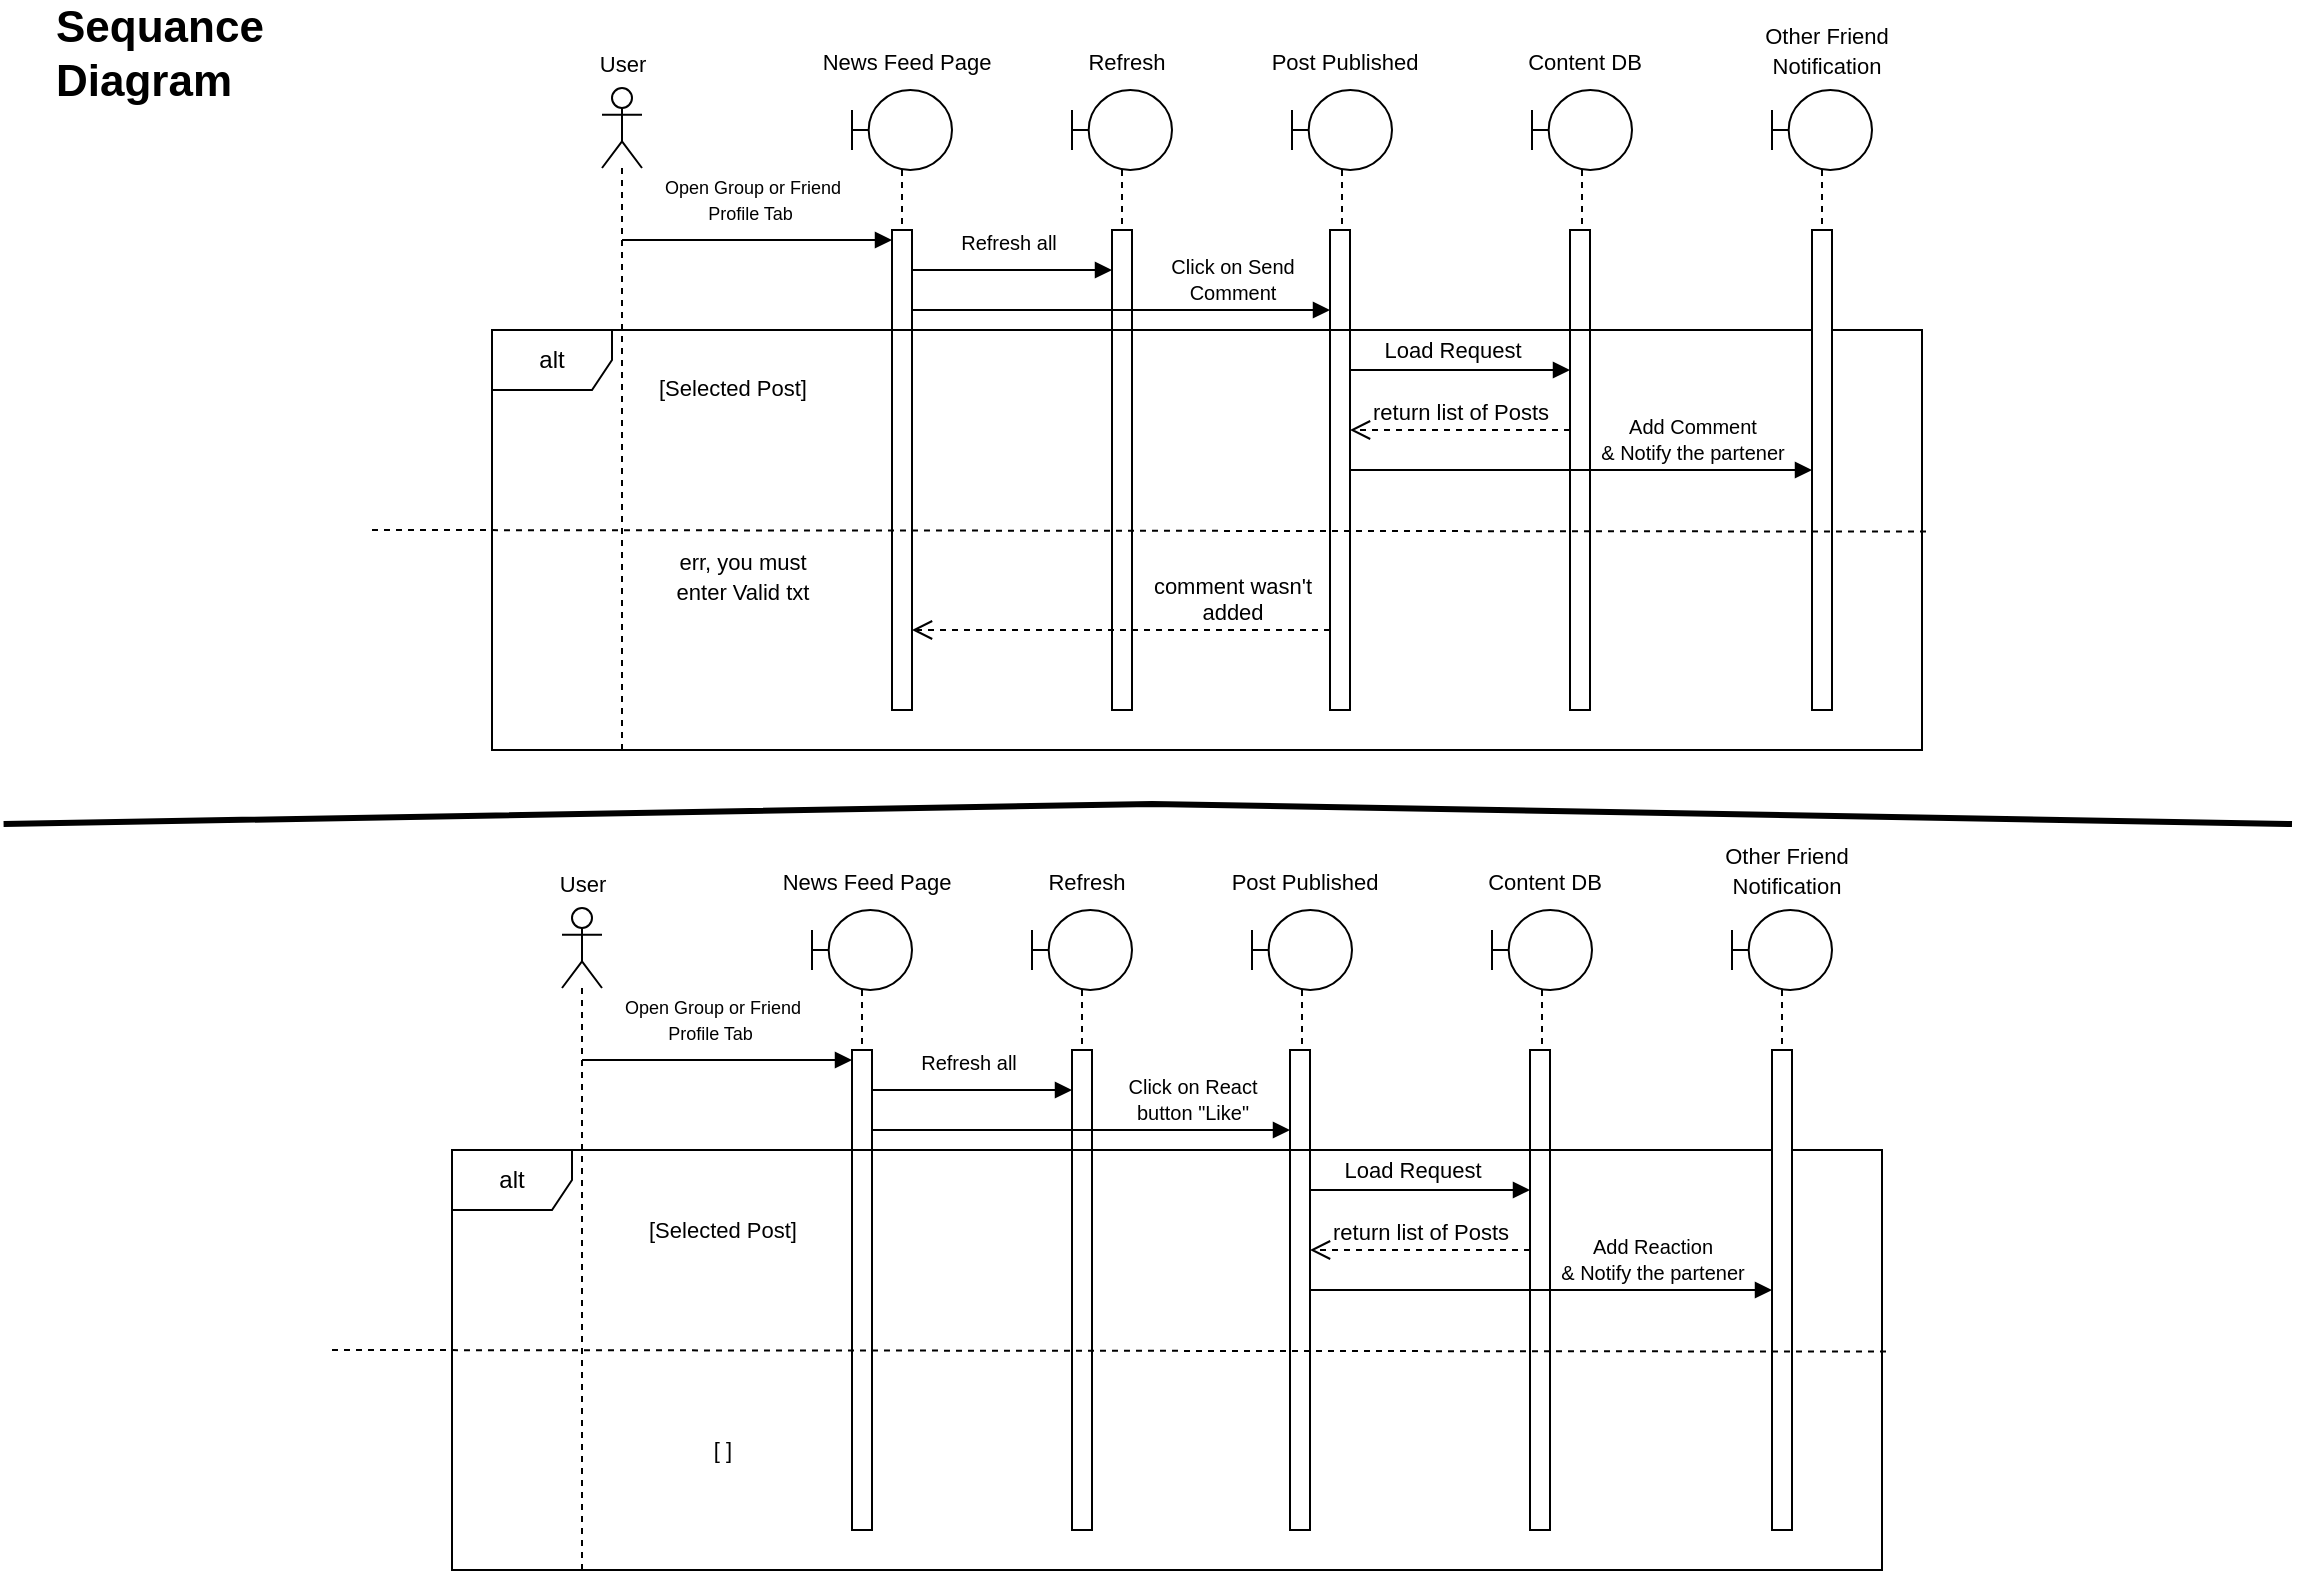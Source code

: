 <mxfile version="25.0.2">
  <diagram name="Page-1" id="Hm05EojPqz7pcDa3f8bD">
    <mxGraphModel dx="1313" dy="776" grid="1" gridSize="10" guides="1" tooltips="1" connect="1" arrows="1" fold="1" page="1" pageScale="1" pageWidth="1169" pageHeight="827" math="0" shadow="0">
      <root>
        <mxCell id="0" />
        <mxCell id="1" parent="0" />
        <mxCell id="pxEUcOc-1rcs1q8RHmNc-1" value="" style="shape=umlLifeline;perimeter=lifelinePerimeter;whiteSpace=wrap;html=1;container=1;dropTarget=0;collapsible=0;recursiveResize=0;outlineConnect=0;portConstraint=eastwest;newEdgeStyle={&quot;curved&quot;:0,&quot;rounded&quot;:0};participant=umlActor;" parent="1" vertex="1">
          <mxGeometry x="305" y="72" width="20" height="331" as="geometry" />
        </mxCell>
        <mxCell id="pxEUcOc-1rcs1q8RHmNc-2" value="&lt;span style=&quot;font-weight: normal;&quot;&gt;&lt;font style=&quot;font-size: 11px;&quot;&gt;User&lt;/font&gt;&lt;/span&gt;" style="text;align=center;fontStyle=1;verticalAlign=middle;spacingLeft=3;spacingRight=3;strokeColor=none;rotatable=0;points=[[0,0.5],[1,0.5]];portConstraint=eastwest;html=1;" parent="1" vertex="1">
          <mxGeometry x="300" y="47" width="30" height="26" as="geometry" />
        </mxCell>
        <mxCell id="pxEUcOc-1rcs1q8RHmNc-3" value="" style="html=1;points=[[0,0,0,0,5],[0,1,0,0,-5],[1,0,0,0,5],[1,1,0,0,-5]];perimeter=orthogonalPerimeter;outlineConnect=0;targetShapes=umlLifeline;portConstraint=eastwest;newEdgeStyle={&quot;curved&quot;:0,&quot;rounded&quot;:0};" parent="1" vertex="1">
          <mxGeometry x="450" y="143" width="10" height="240" as="geometry" />
        </mxCell>
        <mxCell id="pxEUcOc-1rcs1q8RHmNc-6" value="" style="shape=umlLifeline;perimeter=lifelinePerimeter;whiteSpace=wrap;html=1;container=1;dropTarget=0;collapsible=0;recursiveResize=0;outlineConnect=0;portConstraint=eastwest;newEdgeStyle={&quot;curved&quot;:0,&quot;rounded&quot;:0};participant=umlBoundary;" parent="1" vertex="1">
          <mxGeometry x="430" y="73" width="50" height="70" as="geometry" />
        </mxCell>
        <mxCell id="pxEUcOc-1rcs1q8RHmNc-7" value="&lt;span style=&quot;font-weight: normal;&quot;&gt;&lt;font style=&quot;font-size: 11px;&quot;&gt;News Feed Page&lt;/font&gt;&lt;/span&gt;" style="text;align=center;fontStyle=1;verticalAlign=middle;spacingLeft=3;spacingRight=3;strokeColor=none;rotatable=0;points=[[0,0.5],[1,0.5]];portConstraint=eastwest;html=1;" parent="1" vertex="1">
          <mxGeometry x="442" y="46" width="30" height="26" as="geometry" />
        </mxCell>
        <mxCell id="pxEUcOc-1rcs1q8RHmNc-8" value="" style="html=1;points=[[0,0,0,0,5],[0,1,0,0,-5],[1,0,0,0,5],[1,1,0,0,-5]];perimeter=orthogonalPerimeter;outlineConnect=0;targetShapes=umlLifeline;portConstraint=eastwest;newEdgeStyle={&quot;curved&quot;:0,&quot;rounded&quot;:0};" parent="1" vertex="1">
          <mxGeometry x="560" y="143" width="10" height="240" as="geometry" />
        </mxCell>
        <mxCell id="pxEUcOc-1rcs1q8RHmNc-9" value="" style="shape=umlLifeline;perimeter=lifelinePerimeter;whiteSpace=wrap;html=1;container=1;dropTarget=0;collapsible=0;recursiveResize=0;outlineConnect=0;portConstraint=eastwest;newEdgeStyle={&quot;curved&quot;:0,&quot;rounded&quot;:0};participant=umlBoundary;" parent="1" vertex="1">
          <mxGeometry x="540" y="73" width="50" height="70" as="geometry" />
        </mxCell>
        <mxCell id="pxEUcOc-1rcs1q8RHmNc-10" value="&lt;span style=&quot;font-weight: normal;&quot;&gt;&lt;font style=&quot;font-size: 11px;&quot;&gt;Refresh&lt;/font&gt;&lt;/span&gt;" style="text;align=center;fontStyle=1;verticalAlign=middle;spacingLeft=3;spacingRight=3;strokeColor=none;rotatable=0;points=[[0,0.5],[1,0.5]];portConstraint=eastwest;html=1;" parent="1" vertex="1">
          <mxGeometry x="552" y="46" width="30" height="26" as="geometry" />
        </mxCell>
        <mxCell id="pxEUcOc-1rcs1q8RHmNc-11" value="" style="html=1;points=[[0,0,0,0,5],[0,1,0,0,-5],[1,0,0,0,5],[1,1,0,0,-5]];perimeter=orthogonalPerimeter;outlineConnect=0;targetShapes=umlLifeline;portConstraint=eastwest;newEdgeStyle={&quot;curved&quot;:0,&quot;rounded&quot;:0};" parent="1" vertex="1">
          <mxGeometry x="669" y="143" width="10" height="240" as="geometry" />
        </mxCell>
        <mxCell id="pxEUcOc-1rcs1q8RHmNc-12" value="&lt;span style=&quot;font-weight: normal;&quot;&gt;&lt;font style=&quot;font-size: 11px;&quot;&gt;Post Published&lt;/font&gt;&lt;/span&gt;" style="text;align=center;fontStyle=1;verticalAlign=middle;spacingLeft=3;spacingRight=3;strokeColor=none;rotatable=0;points=[[0,0.5],[1,0.5]];portConstraint=eastwest;html=1;" parent="1" vertex="1">
          <mxGeometry x="661" y="46" width="30" height="26" as="geometry" />
        </mxCell>
        <mxCell id="pxEUcOc-1rcs1q8RHmNc-13" value="" style="shape=umlLifeline;perimeter=lifelinePerimeter;whiteSpace=wrap;html=1;container=1;dropTarget=0;collapsible=0;recursiveResize=0;outlineConnect=0;portConstraint=eastwest;newEdgeStyle={&quot;curved&quot;:0,&quot;rounded&quot;:0};participant=umlBoundary;" parent="1" vertex="1">
          <mxGeometry x="650" y="73" width="50" height="70" as="geometry" />
        </mxCell>
        <mxCell id="pxEUcOc-1rcs1q8RHmNc-14" value="&lt;font style=&quot;font-size: 9px;&quot;&gt;Open Group or Friend&lt;/font&gt;&lt;div&gt;&lt;font style=&quot;font-size: 9px;&quot;&gt;Profile Tab&amp;nbsp;&lt;/font&gt;&lt;/div&gt;" style="html=1;verticalAlign=bottom;endArrow=block;curved=0;rounded=0;entryX=0;entryY=0;entryDx=0;entryDy=5;entryPerimeter=0;" parent="1" source="pxEUcOc-1rcs1q8RHmNc-1" target="pxEUcOc-1rcs1q8RHmNc-3" edge="1">
          <mxGeometry x="-0.036" y="5" relative="1" as="geometry">
            <mxPoint x="370" y="173" as="sourcePoint" />
            <mxPoint x="390" y="113" as="targetPoint" />
            <mxPoint as="offset" />
          </mxGeometry>
        </mxCell>
        <mxCell id="pxEUcOc-1rcs1q8RHmNc-15" value="&lt;font size=&quot;1&quot;&gt;Refresh all&lt;/font&gt;" style="html=1;verticalAlign=bottom;endArrow=block;curved=0;rounded=0;entryX=0;entryY=0;entryDx=0;entryDy=5;entryPerimeter=0;" parent="1" edge="1">
          <mxGeometry x="-0.036" y="5" relative="1" as="geometry">
            <mxPoint x="460" y="163" as="sourcePoint" />
            <mxPoint x="560" y="163" as="targetPoint" />
            <mxPoint as="offset" />
          </mxGeometry>
        </mxCell>
        <mxCell id="pxEUcOc-1rcs1q8RHmNc-16" value="" style="html=1;points=[[0,0,0,0,5],[0,1,0,0,-5],[1,0,0,0,5],[1,1,0,0,-5]];perimeter=orthogonalPerimeter;outlineConnect=0;targetShapes=umlLifeline;portConstraint=eastwest;newEdgeStyle={&quot;curved&quot;:0,&quot;rounded&quot;:0};" parent="1" vertex="1">
          <mxGeometry x="789" y="143" width="10" height="240" as="geometry" />
        </mxCell>
        <mxCell id="pxEUcOc-1rcs1q8RHmNc-17" value="&lt;span style=&quot;font-weight: normal;&quot;&gt;&lt;font style=&quot;font-size: 11px;&quot;&gt;Content DB&lt;/font&gt;&lt;/span&gt;" style="text;align=center;fontStyle=1;verticalAlign=middle;spacingLeft=3;spacingRight=3;strokeColor=none;rotatable=0;points=[[0,0.5],[1,0.5]];portConstraint=eastwest;html=1;" parent="1" vertex="1">
          <mxGeometry x="781" y="46" width="30" height="26" as="geometry" />
        </mxCell>
        <mxCell id="pxEUcOc-1rcs1q8RHmNc-18" value="" style="shape=umlLifeline;perimeter=lifelinePerimeter;whiteSpace=wrap;html=1;container=1;dropTarget=0;collapsible=0;recursiveResize=0;outlineConnect=0;portConstraint=eastwest;newEdgeStyle={&quot;curved&quot;:0,&quot;rounded&quot;:0};participant=umlBoundary;" parent="1" vertex="1">
          <mxGeometry x="770" y="73" width="50" height="70" as="geometry" />
        </mxCell>
        <mxCell id="pxEUcOc-1rcs1q8RHmNc-19" value="&lt;font size=&quot;1&quot;&gt;Click on Send&lt;/font&gt;&lt;div&gt;&lt;font size=&quot;1&quot;&gt;Comment&lt;/font&gt;&lt;/div&gt;" style="html=1;verticalAlign=bottom;endArrow=block;curved=0;rounded=0;" parent="1" target="pxEUcOc-1rcs1q8RHmNc-11" edge="1">
          <mxGeometry x="0.524" relative="1" as="geometry">
            <mxPoint x="460" y="183" as="sourcePoint" />
            <mxPoint x="560" y="183" as="targetPoint" />
            <mxPoint as="offset" />
          </mxGeometry>
        </mxCell>
        <mxCell id="pxEUcOc-1rcs1q8RHmNc-21" value="" style="html=1;verticalAlign=bottom;endArrow=block;curved=0;rounded=0;entryX=0.1;entryY=0.211;entryDx=0;entryDy=0;entryPerimeter=0;" parent="1" source="pxEUcOc-1rcs1q8RHmNc-11" edge="1">
          <mxGeometry x="0.641" y="20" relative="1" as="geometry">
            <mxPoint x="579" y="213" as="sourcePoint" />
            <mxPoint x="789" y="213" as="targetPoint" />
            <mxPoint as="offset" />
          </mxGeometry>
        </mxCell>
        <mxCell id="4QTOuYTUSQDD1k7kb0DG-1" value="Load Request" style="edgeLabel;html=1;align=center;verticalAlign=middle;resizable=0;points=[];" vertex="1" connectable="0" parent="pxEUcOc-1rcs1q8RHmNc-21">
          <mxGeometry x="-0.297" y="-1" relative="1" as="geometry">
            <mxPoint x="12" y="-11" as="offset" />
          </mxGeometry>
        </mxCell>
        <mxCell id="pxEUcOc-1rcs1q8RHmNc-22" value="alt" style="shape=umlFrame;whiteSpace=wrap;html=1;pointerEvents=0;" parent="1" vertex="1">
          <mxGeometry x="250" y="193" width="715" height="210" as="geometry" />
        </mxCell>
        <mxCell id="pxEUcOc-1rcs1q8RHmNc-25" value="return list of Posts" style="html=1;verticalAlign=bottom;endArrow=open;dashed=1;endSize=8;curved=0;rounded=0;" parent="1" source="pxEUcOc-1rcs1q8RHmNc-16" edge="1">
          <mxGeometry relative="1" as="geometry">
            <mxPoint x="679" y="243" as="targetPoint" />
            <mxPoint x="768" y="243" as="sourcePoint" />
          </mxGeometry>
        </mxCell>
        <mxCell id="pxEUcOc-1rcs1q8RHmNc-26" value="" style="html=1;points=[[0,0,0,0,5],[0,1,0,0,-5],[1,0,0,0,5],[1,1,0,0,-5]];perimeter=orthogonalPerimeter;outlineConnect=0;targetShapes=umlLifeline;portConstraint=eastwest;newEdgeStyle={&quot;curved&quot;:0,&quot;rounded&quot;:0};" parent="1" vertex="1">
          <mxGeometry x="910" y="143" width="10" height="240" as="geometry" />
        </mxCell>
        <mxCell id="pxEUcOc-1rcs1q8RHmNc-27" value="" style="shape=umlLifeline;perimeter=lifelinePerimeter;whiteSpace=wrap;html=1;container=1;dropTarget=0;collapsible=0;recursiveResize=0;outlineConnect=0;portConstraint=eastwest;newEdgeStyle={&quot;curved&quot;:0,&quot;rounded&quot;:0};participant=umlBoundary;" parent="1" vertex="1">
          <mxGeometry x="890" y="73" width="50" height="70" as="geometry" />
        </mxCell>
        <mxCell id="pxEUcOc-1rcs1q8RHmNc-28" value="&lt;span style=&quot;font-weight: normal;&quot;&gt;&lt;font style=&quot;font-size: 11px;&quot;&gt;Other Friend&lt;/font&gt;&lt;/span&gt;&lt;div&gt;&lt;span style=&quot;font-weight: normal;&quot;&gt;&lt;font style=&quot;font-size: 11px;&quot;&gt;Notification&lt;/font&gt;&lt;/span&gt;&lt;/div&gt;" style="text;align=center;fontStyle=1;verticalAlign=middle;spacingLeft=3;spacingRight=3;strokeColor=none;rotatable=0;points=[[0,0.5],[1,0.5]];portConstraint=eastwest;html=1;" parent="1" vertex="1">
          <mxGeometry x="902" y="40" width="30" height="26" as="geometry" />
        </mxCell>
        <mxCell id="pxEUcOc-1rcs1q8RHmNc-31" value="&lt;font size=&quot;1&quot;&gt;Add Comment&lt;/font&gt;&lt;div&gt;&lt;font size=&quot;1&quot;&gt;&amp;amp; Notify the partener&lt;/font&gt;&lt;/div&gt;" style="html=1;verticalAlign=bottom;endArrow=block;curved=0;rounded=0;" parent="1" source="pxEUcOc-1rcs1q8RHmNc-11" edge="1" target="pxEUcOc-1rcs1q8RHmNc-26">
          <mxGeometry x="0.48" relative="1" as="geometry">
            <mxPoint x="680" y="273" as="sourcePoint" />
            <mxPoint x="889" y="273" as="targetPoint" />
            <mxPoint as="offset" />
          </mxGeometry>
        </mxCell>
        <mxCell id="pxEUcOc-1rcs1q8RHmNc-32" value="&lt;span style=&quot;font-weight: normal;&quot;&gt;&lt;font style=&quot;font-size: 11px;&quot;&gt;[Selected Post]&lt;/font&gt;&lt;/span&gt;" style="text;align=center;fontStyle=1;verticalAlign=middle;spacingLeft=3;spacingRight=3;strokeColor=none;rotatable=0;points=[[0,0.5],[1,0.5]];portConstraint=eastwest;html=1;" parent="1" vertex="1">
          <mxGeometry x="355" y="209" width="30" height="26" as="geometry" />
        </mxCell>
        <mxCell id="pxEUcOc-1rcs1q8RHmNc-33" value="&lt;span style=&quot;font-weight: normal;&quot;&gt;&lt;font style=&quot;font-size: 11px;&quot;&gt;err, you must&lt;/font&gt;&lt;/span&gt;&lt;div&gt;&lt;span style=&quot;font-weight: normal;&quot;&gt;&lt;font style=&quot;font-size: 11px;&quot;&gt;enter Valid txt&lt;/font&gt;&lt;/span&gt;&lt;/div&gt;" style="text;align=center;fontStyle=1;verticalAlign=middle;spacingLeft=3;spacingRight=3;strokeColor=none;rotatable=0;points=[[0,0.5],[1,0.5]];portConstraint=eastwest;html=1;" parent="1" vertex="1">
          <mxGeometry x="360" y="303" width="30" height="26" as="geometry" />
        </mxCell>
        <mxCell id="pxEUcOc-1rcs1q8RHmNc-34" value="" style="html=1;verticalAlign=bottom;endArrow=none;dashed=1;endSize=8;curved=0;rounded=0;endFill=0;entryX=1.003;entryY=0.48;entryDx=0;entryDy=0;entryPerimeter=0;" parent="1" target="pxEUcOc-1rcs1q8RHmNc-22" edge="1">
          <mxGeometry relative="1" as="geometry">
            <mxPoint x="390" y="403" as="targetPoint" />
            <mxPoint x="190" y="293" as="sourcePoint" />
          </mxGeometry>
        </mxCell>
        <mxCell id="4QTOuYTUSQDD1k7kb0DG-2" value="comment wasn&#39;t&lt;div&gt;added&lt;/div&gt;" style="html=1;verticalAlign=bottom;endArrow=open;dashed=1;endSize=8;curved=0;rounded=0;" edge="1" parent="1" source="pxEUcOc-1rcs1q8RHmNc-11" target="pxEUcOc-1rcs1q8RHmNc-3">
          <mxGeometry x="-0.531" relative="1" as="geometry">
            <mxPoint x="559" y="303" as="targetPoint" />
            <mxPoint x="669" y="303" as="sourcePoint" />
            <Array as="points">
              <mxPoint x="600" y="343" />
            </Array>
            <mxPoint as="offset" />
          </mxGeometry>
        </mxCell>
        <mxCell id="4QTOuYTUSQDD1k7kb0DG-3" value="" style="shape=umlLifeline;perimeter=lifelinePerimeter;whiteSpace=wrap;html=1;container=1;dropTarget=0;collapsible=0;recursiveResize=0;outlineConnect=0;portConstraint=eastwest;newEdgeStyle={&quot;curved&quot;:0,&quot;rounded&quot;:0};participant=umlActor;" vertex="1" parent="1">
          <mxGeometry x="285" y="482" width="20" height="331" as="geometry" />
        </mxCell>
        <mxCell id="4QTOuYTUSQDD1k7kb0DG-4" value="&lt;span style=&quot;font-weight: normal;&quot;&gt;&lt;font style=&quot;font-size: 11px;&quot;&gt;User&lt;/font&gt;&lt;/span&gt;" style="text;align=center;fontStyle=1;verticalAlign=middle;spacingLeft=3;spacingRight=3;strokeColor=none;rotatable=0;points=[[0,0.5],[1,0.5]];portConstraint=eastwest;html=1;" vertex="1" parent="1">
          <mxGeometry x="280" y="457" width="30" height="26" as="geometry" />
        </mxCell>
        <mxCell id="4QTOuYTUSQDD1k7kb0DG-5" value="" style="html=1;points=[[0,0,0,0,5],[0,1,0,0,-5],[1,0,0,0,5],[1,1,0,0,-5]];perimeter=orthogonalPerimeter;outlineConnect=0;targetShapes=umlLifeline;portConstraint=eastwest;newEdgeStyle={&quot;curved&quot;:0,&quot;rounded&quot;:0};" vertex="1" parent="1">
          <mxGeometry x="430" y="553" width="10" height="240" as="geometry" />
        </mxCell>
        <mxCell id="4QTOuYTUSQDD1k7kb0DG-8" value="" style="shape=umlLifeline;perimeter=lifelinePerimeter;whiteSpace=wrap;html=1;container=1;dropTarget=0;collapsible=0;recursiveResize=0;outlineConnect=0;portConstraint=eastwest;newEdgeStyle={&quot;curved&quot;:0,&quot;rounded&quot;:0};participant=umlBoundary;" vertex="1" parent="1">
          <mxGeometry x="410" y="483" width="50" height="70" as="geometry" />
        </mxCell>
        <mxCell id="4QTOuYTUSQDD1k7kb0DG-9" value="&lt;span style=&quot;font-weight: normal;&quot;&gt;&lt;font style=&quot;font-size: 11px;&quot;&gt;News Feed Page&lt;/font&gt;&lt;/span&gt;" style="text;align=center;fontStyle=1;verticalAlign=middle;spacingLeft=3;spacingRight=3;strokeColor=none;rotatable=0;points=[[0,0.5],[1,0.5]];portConstraint=eastwest;html=1;" vertex="1" parent="1">
          <mxGeometry x="422" y="456" width="30" height="26" as="geometry" />
        </mxCell>
        <mxCell id="4QTOuYTUSQDD1k7kb0DG-10" value="" style="html=1;points=[[0,0,0,0,5],[0,1,0,0,-5],[1,0,0,0,5],[1,1,0,0,-5]];perimeter=orthogonalPerimeter;outlineConnect=0;targetShapes=umlLifeline;portConstraint=eastwest;newEdgeStyle={&quot;curved&quot;:0,&quot;rounded&quot;:0};" vertex="1" parent="1">
          <mxGeometry x="540" y="553" width="10" height="240" as="geometry" />
        </mxCell>
        <mxCell id="4QTOuYTUSQDD1k7kb0DG-11" value="" style="shape=umlLifeline;perimeter=lifelinePerimeter;whiteSpace=wrap;html=1;container=1;dropTarget=0;collapsible=0;recursiveResize=0;outlineConnect=0;portConstraint=eastwest;newEdgeStyle={&quot;curved&quot;:0,&quot;rounded&quot;:0};participant=umlBoundary;" vertex="1" parent="1">
          <mxGeometry x="520" y="483" width="50" height="70" as="geometry" />
        </mxCell>
        <mxCell id="4QTOuYTUSQDD1k7kb0DG-12" value="&lt;span style=&quot;font-weight: normal;&quot;&gt;&lt;font style=&quot;font-size: 11px;&quot;&gt;Refresh&lt;/font&gt;&lt;/span&gt;" style="text;align=center;fontStyle=1;verticalAlign=middle;spacingLeft=3;spacingRight=3;strokeColor=none;rotatable=0;points=[[0,0.5],[1,0.5]];portConstraint=eastwest;html=1;" vertex="1" parent="1">
          <mxGeometry x="532" y="456" width="30" height="26" as="geometry" />
        </mxCell>
        <mxCell id="4QTOuYTUSQDD1k7kb0DG-13" value="" style="html=1;points=[[0,0,0,0,5],[0,1,0,0,-5],[1,0,0,0,5],[1,1,0,0,-5]];perimeter=orthogonalPerimeter;outlineConnect=0;targetShapes=umlLifeline;portConstraint=eastwest;newEdgeStyle={&quot;curved&quot;:0,&quot;rounded&quot;:0};" vertex="1" parent="1">
          <mxGeometry x="649" y="553" width="10" height="240" as="geometry" />
        </mxCell>
        <mxCell id="4QTOuYTUSQDD1k7kb0DG-14" value="&lt;span style=&quot;font-weight: normal;&quot;&gt;&lt;font style=&quot;font-size: 11px;&quot;&gt;Post Published&lt;/font&gt;&lt;/span&gt;" style="text;align=center;fontStyle=1;verticalAlign=middle;spacingLeft=3;spacingRight=3;strokeColor=none;rotatable=0;points=[[0,0.5],[1,0.5]];portConstraint=eastwest;html=1;" vertex="1" parent="1">
          <mxGeometry x="641" y="456" width="30" height="26" as="geometry" />
        </mxCell>
        <mxCell id="4QTOuYTUSQDD1k7kb0DG-15" value="" style="shape=umlLifeline;perimeter=lifelinePerimeter;whiteSpace=wrap;html=1;container=1;dropTarget=0;collapsible=0;recursiveResize=0;outlineConnect=0;portConstraint=eastwest;newEdgeStyle={&quot;curved&quot;:0,&quot;rounded&quot;:0};participant=umlBoundary;" vertex="1" parent="1">
          <mxGeometry x="630" y="483" width="50" height="70" as="geometry" />
        </mxCell>
        <mxCell id="4QTOuYTUSQDD1k7kb0DG-16" value="&lt;font style=&quot;font-size: 9px;&quot;&gt;Open Group or Friend&lt;/font&gt;&lt;div&gt;&lt;font style=&quot;font-size: 9px;&quot;&gt;Profile Tab&amp;nbsp;&lt;/font&gt;&lt;/div&gt;" style="html=1;verticalAlign=bottom;endArrow=block;curved=0;rounded=0;entryX=0;entryY=0;entryDx=0;entryDy=5;entryPerimeter=0;" edge="1" source="4QTOuYTUSQDD1k7kb0DG-3" target="4QTOuYTUSQDD1k7kb0DG-5" parent="1">
          <mxGeometry x="-0.036" y="5" relative="1" as="geometry">
            <mxPoint x="350" y="583" as="sourcePoint" />
            <mxPoint x="370" y="523" as="targetPoint" />
            <mxPoint as="offset" />
          </mxGeometry>
        </mxCell>
        <mxCell id="4QTOuYTUSQDD1k7kb0DG-17" value="&lt;font size=&quot;1&quot;&gt;Refresh all&lt;/font&gt;" style="html=1;verticalAlign=bottom;endArrow=block;curved=0;rounded=0;entryX=0;entryY=0;entryDx=0;entryDy=5;entryPerimeter=0;" edge="1" parent="1">
          <mxGeometry x="-0.036" y="5" relative="1" as="geometry">
            <mxPoint x="440" y="573" as="sourcePoint" />
            <mxPoint x="540" y="573" as="targetPoint" />
            <mxPoint as="offset" />
          </mxGeometry>
        </mxCell>
        <mxCell id="4QTOuYTUSQDD1k7kb0DG-18" value="" style="html=1;points=[[0,0,0,0,5],[0,1,0,0,-5],[1,0,0,0,5],[1,1,0,0,-5]];perimeter=orthogonalPerimeter;outlineConnect=0;targetShapes=umlLifeline;portConstraint=eastwest;newEdgeStyle={&quot;curved&quot;:0,&quot;rounded&quot;:0};" vertex="1" parent="1">
          <mxGeometry x="769" y="553" width="10" height="240" as="geometry" />
        </mxCell>
        <mxCell id="4QTOuYTUSQDD1k7kb0DG-19" value="&lt;span style=&quot;font-weight: normal;&quot;&gt;&lt;font style=&quot;font-size: 11px;&quot;&gt;Content DB&lt;/font&gt;&lt;/span&gt;" style="text;align=center;fontStyle=1;verticalAlign=middle;spacingLeft=3;spacingRight=3;strokeColor=none;rotatable=0;points=[[0,0.5],[1,0.5]];portConstraint=eastwest;html=1;" vertex="1" parent="1">
          <mxGeometry x="761" y="456" width="30" height="26" as="geometry" />
        </mxCell>
        <mxCell id="4QTOuYTUSQDD1k7kb0DG-20" value="" style="shape=umlLifeline;perimeter=lifelinePerimeter;whiteSpace=wrap;html=1;container=1;dropTarget=0;collapsible=0;recursiveResize=0;outlineConnect=0;portConstraint=eastwest;newEdgeStyle={&quot;curved&quot;:0,&quot;rounded&quot;:0};participant=umlBoundary;" vertex="1" parent="1">
          <mxGeometry x="750" y="483" width="50" height="70" as="geometry" />
        </mxCell>
        <mxCell id="4QTOuYTUSQDD1k7kb0DG-21" value="&lt;font size=&quot;1&quot;&gt;Click on React&lt;/font&gt;&lt;div&gt;&lt;font size=&quot;1&quot;&gt;button &quot;Like&quot;&lt;/font&gt;&lt;/div&gt;" style="html=1;verticalAlign=bottom;endArrow=block;curved=0;rounded=0;" edge="1" target="4QTOuYTUSQDD1k7kb0DG-13" parent="1">
          <mxGeometry x="0.524" relative="1" as="geometry">
            <mxPoint x="440" y="593" as="sourcePoint" />
            <mxPoint x="540" y="593" as="targetPoint" />
            <mxPoint as="offset" />
          </mxGeometry>
        </mxCell>
        <mxCell id="4QTOuYTUSQDD1k7kb0DG-22" value="" style="html=1;verticalAlign=bottom;endArrow=block;curved=0;rounded=0;entryX=0.1;entryY=0.211;entryDx=0;entryDy=0;entryPerimeter=0;" edge="1" source="4QTOuYTUSQDD1k7kb0DG-13" parent="1">
          <mxGeometry x="0.641" y="20" relative="1" as="geometry">
            <mxPoint x="559" y="623" as="sourcePoint" />
            <mxPoint x="769" y="623" as="targetPoint" />
            <mxPoint as="offset" />
          </mxGeometry>
        </mxCell>
        <mxCell id="4QTOuYTUSQDD1k7kb0DG-23" value="Load Request" style="edgeLabel;html=1;align=center;verticalAlign=middle;resizable=0;points=[];" vertex="1" connectable="0" parent="4QTOuYTUSQDD1k7kb0DG-22">
          <mxGeometry x="-0.297" y="-1" relative="1" as="geometry">
            <mxPoint x="12" y="-11" as="offset" />
          </mxGeometry>
        </mxCell>
        <mxCell id="4QTOuYTUSQDD1k7kb0DG-24" value="alt" style="shape=umlFrame;whiteSpace=wrap;html=1;pointerEvents=0;" vertex="1" parent="1">
          <mxGeometry x="230" y="603" width="715" height="210" as="geometry" />
        </mxCell>
        <mxCell id="4QTOuYTUSQDD1k7kb0DG-25" value="return list of Posts" style="html=1;verticalAlign=bottom;endArrow=open;dashed=1;endSize=8;curved=0;rounded=0;" edge="1" source="4QTOuYTUSQDD1k7kb0DG-18" parent="1">
          <mxGeometry relative="1" as="geometry">
            <mxPoint x="659" y="653" as="targetPoint" />
            <mxPoint x="748" y="653" as="sourcePoint" />
          </mxGeometry>
        </mxCell>
        <mxCell id="4QTOuYTUSQDD1k7kb0DG-26" value="" style="html=1;points=[[0,0,0,0,5],[0,1,0,0,-5],[1,0,0,0,5],[1,1,0,0,-5]];perimeter=orthogonalPerimeter;outlineConnect=0;targetShapes=umlLifeline;portConstraint=eastwest;newEdgeStyle={&quot;curved&quot;:0,&quot;rounded&quot;:0};" vertex="1" parent="1">
          <mxGeometry x="890" y="553" width="10" height="240" as="geometry" />
        </mxCell>
        <mxCell id="4QTOuYTUSQDD1k7kb0DG-27" value="" style="shape=umlLifeline;perimeter=lifelinePerimeter;whiteSpace=wrap;html=1;container=1;dropTarget=0;collapsible=0;recursiveResize=0;outlineConnect=0;portConstraint=eastwest;newEdgeStyle={&quot;curved&quot;:0,&quot;rounded&quot;:0};participant=umlBoundary;" vertex="1" parent="1">
          <mxGeometry x="870" y="483" width="50" height="70" as="geometry" />
        </mxCell>
        <mxCell id="4QTOuYTUSQDD1k7kb0DG-28" value="&lt;span style=&quot;font-weight: normal;&quot;&gt;&lt;font style=&quot;font-size: 11px;&quot;&gt;Other Friend&lt;/font&gt;&lt;/span&gt;&lt;div&gt;&lt;span style=&quot;font-weight: normal;&quot;&gt;&lt;font style=&quot;font-size: 11px;&quot;&gt;Notification&lt;/font&gt;&lt;/span&gt;&lt;/div&gt;" style="text;align=center;fontStyle=1;verticalAlign=middle;spacingLeft=3;spacingRight=3;strokeColor=none;rotatable=0;points=[[0,0.5],[1,0.5]];portConstraint=eastwest;html=1;" vertex="1" parent="1">
          <mxGeometry x="882" y="450" width="30" height="26" as="geometry" />
        </mxCell>
        <mxCell id="4QTOuYTUSQDD1k7kb0DG-29" value="&lt;font size=&quot;1&quot;&gt;Add Reaction&lt;/font&gt;&lt;div&gt;&lt;font size=&quot;1&quot;&gt;&amp;amp; Notify the partener&lt;/font&gt;&lt;/div&gt;" style="html=1;verticalAlign=bottom;endArrow=block;curved=0;rounded=0;" edge="1" source="4QTOuYTUSQDD1k7kb0DG-13" target="4QTOuYTUSQDD1k7kb0DG-26" parent="1">
          <mxGeometry x="0.48" relative="1" as="geometry">
            <mxPoint x="660" y="683" as="sourcePoint" />
            <mxPoint x="869" y="683" as="targetPoint" />
            <mxPoint as="offset" />
          </mxGeometry>
        </mxCell>
        <mxCell id="4QTOuYTUSQDD1k7kb0DG-30" value="&lt;span style=&quot;font-weight: normal;&quot;&gt;&lt;font style=&quot;font-size: 11px;&quot;&gt;[Selected Post]&lt;/font&gt;&lt;/span&gt;" style="text;align=center;fontStyle=1;verticalAlign=middle;spacingLeft=3;spacingRight=3;strokeColor=none;rotatable=0;points=[[0,0.5],[1,0.5]];portConstraint=eastwest;html=1;" vertex="1" parent="1">
          <mxGeometry x="350" y="630" width="30" height="26" as="geometry" />
        </mxCell>
        <mxCell id="4QTOuYTUSQDD1k7kb0DG-31" value="&lt;span style=&quot;font-size: 11px; font-weight: 400;&quot;&gt;[ ]&lt;/span&gt;" style="text;align=center;fontStyle=1;verticalAlign=middle;spacingLeft=3;spacingRight=3;strokeColor=none;rotatable=0;points=[[0,0.5],[1,0.5]];portConstraint=eastwest;html=1;" vertex="1" parent="1">
          <mxGeometry x="350" y="740" width="30" height="26" as="geometry" />
        </mxCell>
        <mxCell id="4QTOuYTUSQDD1k7kb0DG-32" value="" style="html=1;verticalAlign=bottom;endArrow=none;dashed=1;endSize=8;curved=0;rounded=0;endFill=0;entryX=1.003;entryY=0.48;entryDx=0;entryDy=0;entryPerimeter=0;" edge="1" target="4QTOuYTUSQDD1k7kb0DG-24" parent="1">
          <mxGeometry relative="1" as="geometry">
            <mxPoint x="370" y="813" as="targetPoint" />
            <mxPoint x="170" y="703" as="sourcePoint" />
          </mxGeometry>
        </mxCell>
        <mxCell id="4QTOuYTUSQDD1k7kb0DG-34" value="&lt;b&gt;&lt;font style=&quot;font-size: 22px;&quot;&gt;Sequance Diagram&lt;/font&gt;&lt;/b&gt;" style="text;html=1;align=left;verticalAlign=middle;whiteSpace=wrap;rounded=0;" vertex="1" parent="1">
          <mxGeometry x="30" y="40" width="60" height="30" as="geometry" />
        </mxCell>
        <mxCell id="4QTOuYTUSQDD1k7kb0DG-37" value="" style="endArrow=none;html=1;rounded=0;strokeWidth=3;" edge="1" parent="1">
          <mxGeometry width="50" height="50" relative="1" as="geometry">
            <mxPoint x="5.789" y="440" as="sourcePoint" />
            <mxPoint x="1150" y="440" as="targetPoint" />
            <Array as="points">
              <mxPoint x="580" y="430" />
            </Array>
          </mxGeometry>
        </mxCell>
      </root>
    </mxGraphModel>
  </diagram>
</mxfile>
